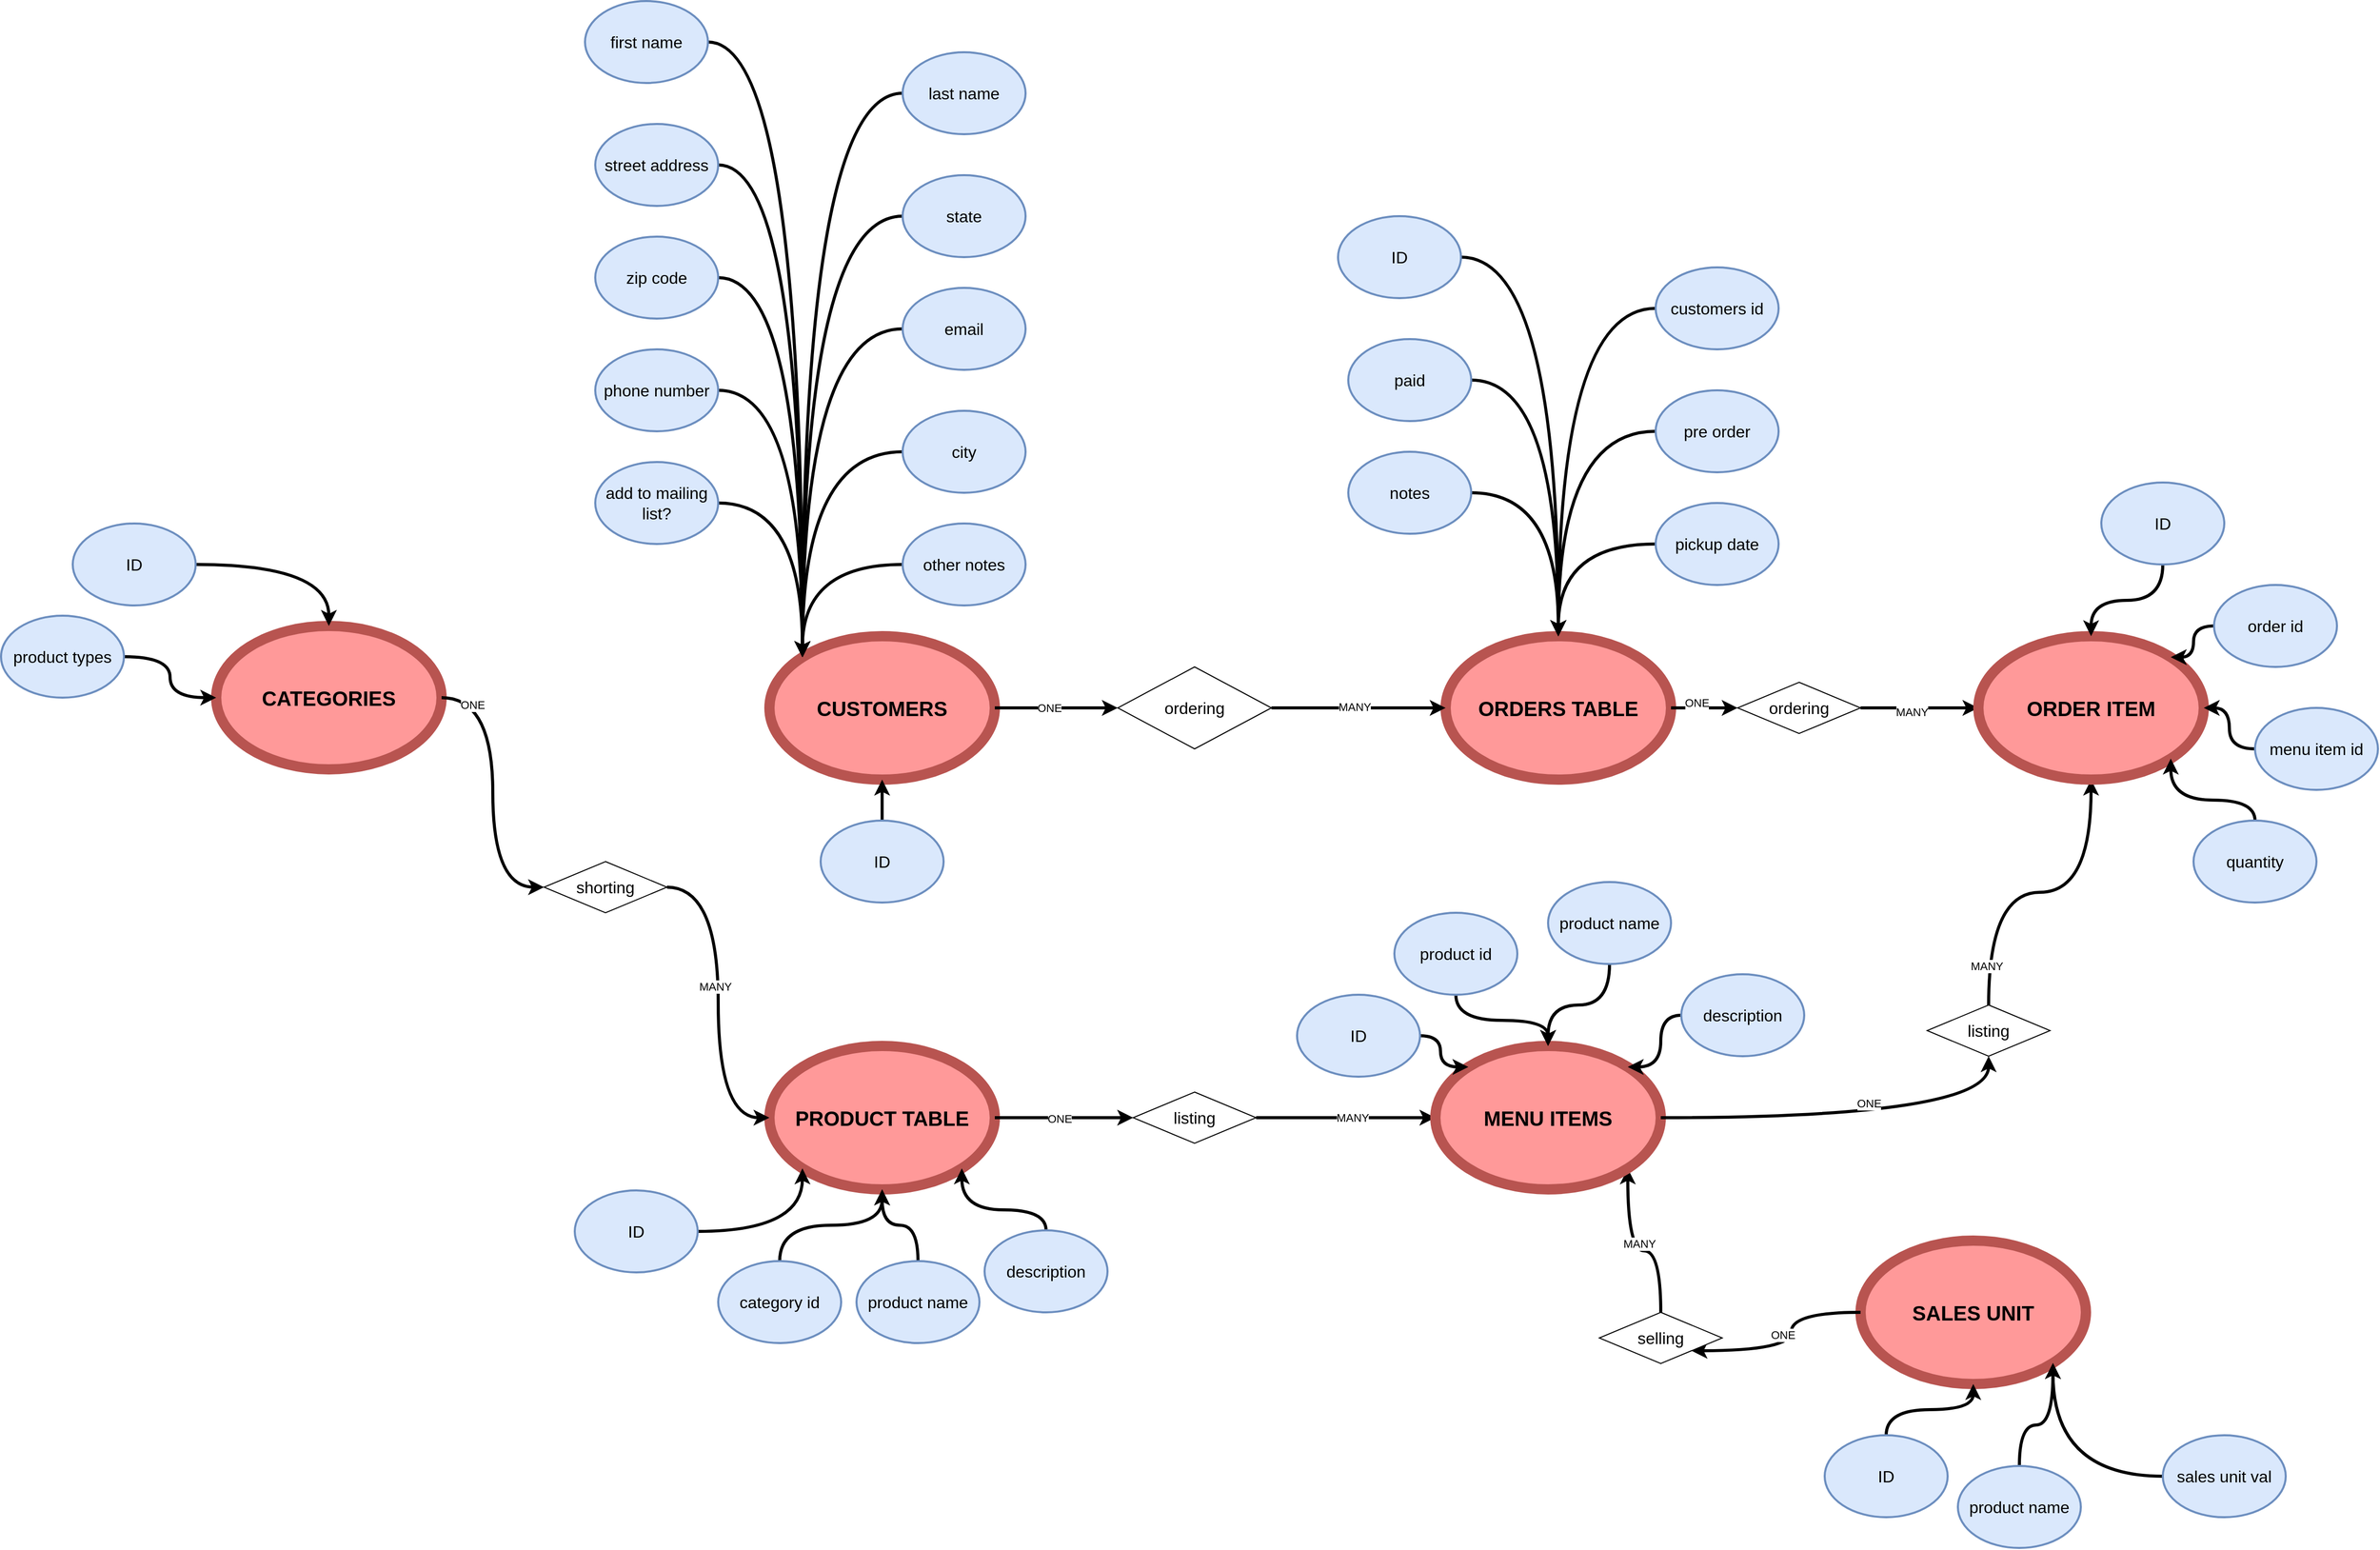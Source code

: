 <mxfile version="24.2.8" type="github">
  <diagram id="R2lEEEUBdFMjLlhIrx00" name="Page-1">
    <mxGraphModel dx="1430" dy="2578" grid="1" gridSize="10" guides="1" tooltips="1" connect="1" arrows="1" fold="1" page="1" pageScale="1" pageWidth="850" pageHeight="1100" math="0" shadow="0" extFonts="Permanent Marker^https://fonts.googleapis.com/css?family=Permanent+Marker">
      <root>
        <mxCell id="0" />
        <mxCell id="1" parent="0" />
        <mxCell id="BkbEZWv4PE-Ta2i0Lm6m-11" style="edgeStyle=orthogonalEdgeStyle;curved=1;rounded=0;orthogonalLoop=1;jettySize=auto;html=1;entryX=0;entryY=0.5;entryDx=0;entryDy=0;strokeColor=default;strokeWidth=3;align=center;verticalAlign=middle;fontFamily=Helvetica;fontSize=11;fontColor=default;labelBackgroundColor=default;endArrow=classic;" parent="1" source="kFsHluh-FEOVRXY8be0V-7" target="BkbEZWv4PE-Ta2i0Lm6m-5" edge="1">
          <mxGeometry relative="1" as="geometry" />
        </mxCell>
        <mxCell id="kFsHluh-FEOVRXY8be0V-11" value="MANY" style="edgeLabel;html=1;align=center;verticalAlign=middle;resizable=0;points=[];" vertex="1" connectable="0" parent="BkbEZWv4PE-Ta2i0Lm6m-11">
          <mxGeometry x="-0.127" y="-4" relative="1" as="geometry">
            <mxPoint as="offset" />
          </mxGeometry>
        </mxCell>
        <mxCell id="BkbEZWv4PE-Ta2i0Lm6m-1" value="&lt;b&gt;ORDERS TABLE&lt;/b&gt;" style="ellipse;whiteSpace=wrap;html=1;fontSize=20;labelBackgroundColor=none;fillColor=#FF9999;strokeColor=#b85450;strokeWidth=10;" parent="1" vertex="1">
          <mxGeometry x="670" y="330" width="220" height="140" as="geometry" />
        </mxCell>
        <mxCell id="BkbEZWv4PE-Ta2i0Lm6m-15" style="edgeStyle=orthogonalEdgeStyle;curved=1;rounded=0;orthogonalLoop=1;jettySize=auto;html=1;entryX=1;entryY=1;entryDx=0;entryDy=0;strokeColor=default;strokeWidth=3;align=center;verticalAlign=middle;fontFamily=Helvetica;fontSize=11;fontColor=default;labelBackgroundColor=default;endArrow=classic;" parent="1" source="kFsHluh-FEOVRXY8be0V-16" target="BkbEZWv4PE-Ta2i0Lm6m-4" edge="1">
          <mxGeometry relative="1" as="geometry" />
        </mxCell>
        <mxCell id="kFsHluh-FEOVRXY8be0V-19" value="MANY" style="edgeLabel;html=1;align=center;verticalAlign=middle;resizable=0;points=[];" vertex="1" connectable="0" parent="BkbEZWv4PE-Ta2i0Lm6m-15">
          <mxGeometry x="-0.061" y="-7" relative="1" as="geometry">
            <mxPoint as="offset" />
          </mxGeometry>
        </mxCell>
        <mxCell id="BkbEZWv4PE-Ta2i0Lm6m-2" value="&lt;b&gt;SALES UNIT&lt;/b&gt;" style="ellipse;whiteSpace=wrap;html=1;fontSize=20;labelBackgroundColor=none;fillColor=#FF9999;strokeColor=#b85450;strokeWidth=10;" parent="1" vertex="1">
          <mxGeometry x="1075" y="920" width="220" height="140" as="geometry" />
        </mxCell>
        <mxCell id="BkbEZWv4PE-Ta2i0Lm6m-13" style="edgeStyle=orthogonalEdgeStyle;curved=1;rounded=0;orthogonalLoop=1;jettySize=auto;html=1;entryX=0;entryY=0.5;entryDx=0;entryDy=0;strokeColor=default;strokeWidth=3;align=center;verticalAlign=middle;fontFamily=Helvetica;fontSize=11;fontColor=default;labelBackgroundColor=default;endArrow=classic;" parent="1" source="kFsHluh-FEOVRXY8be0V-22" target="BkbEZWv4PE-Ta2i0Lm6m-4" edge="1">
          <mxGeometry relative="1" as="geometry">
            <mxPoint x="390" y="800" as="targetPoint" />
          </mxGeometry>
        </mxCell>
        <mxCell id="kFsHluh-FEOVRXY8be0V-30" value="MANY" style="edgeLabel;html=1;align=center;verticalAlign=middle;resizable=0;points=[];" vertex="1" connectable="0" parent="BkbEZWv4PE-Ta2i0Lm6m-13">
          <mxGeometry x="0.077" relative="1" as="geometry">
            <mxPoint as="offset" />
          </mxGeometry>
        </mxCell>
        <mxCell id="BkbEZWv4PE-Ta2i0Lm6m-3" value="&lt;b&gt;PRODUCT TABLE&lt;/b&gt;" style="ellipse;whiteSpace=wrap;html=1;fontSize=20;labelBackgroundColor=none;fillColor=#FF9999;strokeColor=#b85450;strokeWidth=10;" parent="1" vertex="1">
          <mxGeometry x="10" y="730" width="220" height="140" as="geometry" />
        </mxCell>
        <mxCell id="BkbEZWv4PE-Ta2i0Lm6m-12" style="edgeStyle=orthogonalEdgeStyle;curved=1;rounded=0;orthogonalLoop=1;jettySize=auto;html=1;entryX=0.5;entryY=1;entryDx=0;entryDy=0;strokeColor=default;strokeWidth=3;align=center;verticalAlign=middle;fontFamily=Helvetica;fontSize=11;fontColor=default;labelBackgroundColor=default;endArrow=classic;" parent="1" source="kFsHluh-FEOVRXY8be0V-12" target="BkbEZWv4PE-Ta2i0Lm6m-5" edge="1">
          <mxGeometry relative="1" as="geometry" />
        </mxCell>
        <mxCell id="kFsHluh-FEOVRXY8be0V-14" value="MANY" style="edgeLabel;html=1;align=center;verticalAlign=middle;resizable=0;points=[];" vertex="1" connectable="0" parent="BkbEZWv4PE-Ta2i0Lm6m-12">
          <mxGeometry x="-0.766" y="2" relative="1" as="geometry">
            <mxPoint y="-1" as="offset" />
          </mxGeometry>
        </mxCell>
        <mxCell id="BkbEZWv4PE-Ta2i0Lm6m-4" value="&lt;b&gt;MENU ITEMS&lt;/b&gt;" style="ellipse;whiteSpace=wrap;html=1;fontSize=20;labelBackgroundColor=none;fillColor=#FF9999;strokeColor=#b85450;strokeWidth=10;" parent="1" vertex="1">
          <mxGeometry x="660" y="730" width="220" height="140" as="geometry" />
        </mxCell>
        <mxCell id="BkbEZWv4PE-Ta2i0Lm6m-5" value="&lt;b&gt;ORDER ITEM&lt;/b&gt;" style="ellipse;whiteSpace=wrap;html=1;fontSize=20;labelBackgroundColor=none;fillColor=#FF9999;strokeColor=#b85450;strokeWidth=10;" parent="1" vertex="1">
          <mxGeometry x="1190" y="330" width="220" height="140" as="geometry" />
        </mxCell>
        <mxCell id="BkbEZWv4PE-Ta2i0Lm6m-8" style="edgeStyle=orthogonalEdgeStyle;rounded=0;orthogonalLoop=1;jettySize=auto;html=1;entryX=0;entryY=0.5;entryDx=0;entryDy=0;curved=1;strokeWidth=3;" parent="1" source="kFsHluh-FEOVRXY8be0V-2" target="BkbEZWv4PE-Ta2i0Lm6m-1" edge="1">
          <mxGeometry relative="1" as="geometry" />
        </mxCell>
        <mxCell id="kFsHluh-FEOVRXY8be0V-6" value="MANY" style="edgeLabel;html=1;align=center;verticalAlign=middle;resizable=0;points=[];" vertex="1" connectable="0" parent="BkbEZWv4PE-Ta2i0Lm6m-8">
          <mxGeometry x="-0.053" y="2" relative="1" as="geometry">
            <mxPoint y="1" as="offset" />
          </mxGeometry>
        </mxCell>
        <mxCell id="BkbEZWv4PE-Ta2i0Lm6m-6" value="&lt;b&gt;CUSTOMERS&lt;/b&gt;" style="ellipse;whiteSpace=wrap;html=1;fontSize=20;labelBackgroundColor=none;fillColor=#FF9999;strokeColor=#b85450;strokeWidth=10;" parent="1" vertex="1">
          <mxGeometry x="10" y="330" width="220" height="140" as="geometry" />
        </mxCell>
        <mxCell id="BkbEZWv4PE-Ta2i0Lm6m-14" style="edgeStyle=orthogonalEdgeStyle;curved=1;rounded=0;orthogonalLoop=1;jettySize=auto;html=1;entryX=0;entryY=0.5;entryDx=0;entryDy=0;strokeColor=default;strokeWidth=3;align=center;verticalAlign=middle;fontFamily=Helvetica;fontSize=11;fontColor=default;labelBackgroundColor=default;endArrow=classic;" parent="1" source="kFsHluh-FEOVRXY8be0V-24" target="BkbEZWv4PE-Ta2i0Lm6m-3" edge="1">
          <mxGeometry relative="1" as="geometry" />
        </mxCell>
        <mxCell id="kFsHluh-FEOVRXY8be0V-28" value="MANY" style="edgeLabel;html=1;align=center;verticalAlign=middle;resizable=0;points=[];" vertex="1" connectable="0" parent="BkbEZWv4PE-Ta2i0Lm6m-14">
          <mxGeometry x="-0.096" y="-3" relative="1" as="geometry">
            <mxPoint as="offset" />
          </mxGeometry>
        </mxCell>
        <mxCell id="BkbEZWv4PE-Ta2i0Lm6m-7" value="&lt;b&gt;CATEGORIES&lt;/b&gt;" style="ellipse;whiteSpace=wrap;html=1;fontSize=20;labelBackgroundColor=none;fillColor=#FF9999;strokeColor=#b85450;strokeWidth=10;" parent="1" vertex="1">
          <mxGeometry x="-530" y="320" width="220" height="140" as="geometry" />
        </mxCell>
        <mxCell id="BkbEZWv4PE-Ta2i0Lm6m-19" style="edgeStyle=orthogonalEdgeStyle;curved=1;rounded=0;orthogonalLoop=1;jettySize=auto;html=1;entryX=0.5;entryY=0;entryDx=0;entryDy=0;strokeColor=default;strokeWidth=3;align=center;verticalAlign=middle;fontFamily=Helvetica;fontSize=11;fontColor=default;labelBackgroundColor=default;endArrow=classic;" parent="1" source="BkbEZWv4PE-Ta2i0Lm6m-16" target="BkbEZWv4PE-Ta2i0Lm6m-7" edge="1">
          <mxGeometry relative="1" as="geometry" />
        </mxCell>
        <mxCell id="BkbEZWv4PE-Ta2i0Lm6m-16" value="&lt;font style=&quot;font-size: 16px;&quot;&gt;ID&lt;/font&gt;" style="ellipse;whiteSpace=wrap;html=1;fontFamily=Helvetica;fontSize=13;labelBackgroundColor=none;fillColor=#dae8fc;strokeColor=#6c8ebf;strokeWidth=2;" parent="1" vertex="1">
          <mxGeometry x="-670" y="220" width="120" height="80" as="geometry" />
        </mxCell>
        <mxCell id="BkbEZWv4PE-Ta2i0Lm6m-20" style="edgeStyle=orthogonalEdgeStyle;curved=1;rounded=0;orthogonalLoop=1;jettySize=auto;html=1;entryX=0;entryY=0.5;entryDx=0;entryDy=0;strokeColor=default;strokeWidth=3;align=center;verticalAlign=middle;fontFamily=Helvetica;fontSize=11;fontColor=default;labelBackgroundColor=default;endArrow=classic;" parent="1" source="BkbEZWv4PE-Ta2i0Lm6m-17" target="BkbEZWv4PE-Ta2i0Lm6m-7" edge="1">
          <mxGeometry relative="1" as="geometry" />
        </mxCell>
        <mxCell id="BkbEZWv4PE-Ta2i0Lm6m-17" value="&lt;font style=&quot;font-size: 16px;&quot;&gt;product types&lt;/font&gt;" style="ellipse;whiteSpace=wrap;html=1;fontFamily=Helvetica;fontSize=13;labelBackgroundColor=none;fillColor=#dae8fc;strokeColor=#6c8ebf;strokeWidth=2;" parent="1" vertex="1">
          <mxGeometry x="-740" y="310" width="120" height="80" as="geometry" />
        </mxCell>
        <mxCell id="BkbEZWv4PE-Ta2i0Lm6m-44" style="edgeStyle=orthogonalEdgeStyle;curved=1;rounded=0;orthogonalLoop=1;jettySize=auto;html=1;entryX=0;entryY=0;entryDx=0;entryDy=0;strokeColor=default;strokeWidth=3;align=center;verticalAlign=middle;fontFamily=Helvetica;fontSize=11;fontColor=default;labelBackgroundColor=default;endArrow=classic;exitX=0;exitY=0.5;exitDx=0;exitDy=0;" parent="1" source="BkbEZWv4PE-Ta2i0Lm6m-21" target="BkbEZWv4PE-Ta2i0Lm6m-6" edge="1">
          <mxGeometry relative="1" as="geometry" />
        </mxCell>
        <mxCell id="BkbEZWv4PE-Ta2i0Lm6m-21" value="&lt;font style=&quot;font-size: 16px;&quot;&gt;city&lt;/font&gt;" style="ellipse;whiteSpace=wrap;html=1;fontFamily=Helvetica;fontSize=13;labelBackgroundColor=none;fillColor=#dae8fc;strokeColor=#6c8ebf;strokeWidth=2;" parent="1" vertex="1">
          <mxGeometry x="140" y="110" width="120" height="80" as="geometry" />
        </mxCell>
        <mxCell id="BkbEZWv4PE-Ta2i0Lm6m-41" style="edgeStyle=orthogonalEdgeStyle;curved=1;rounded=0;orthogonalLoop=1;jettySize=auto;html=1;strokeColor=default;strokeWidth=3;align=center;verticalAlign=middle;fontFamily=Helvetica;fontSize=11;fontColor=default;labelBackgroundColor=default;endArrow=classic;entryX=0;entryY=0;entryDx=0;entryDy=0;exitX=0;exitY=0.5;exitDx=0;exitDy=0;" parent="1" source="BkbEZWv4PE-Ta2i0Lm6m-22" target="BkbEZWv4PE-Ta2i0Lm6m-6" edge="1">
          <mxGeometry relative="1" as="geometry">
            <mxPoint x="30" y="340" as="targetPoint" />
          </mxGeometry>
        </mxCell>
        <mxCell id="BkbEZWv4PE-Ta2i0Lm6m-22" value="&lt;font style=&quot;font-size: 16px;&quot;&gt;other notes&lt;/font&gt;" style="ellipse;whiteSpace=wrap;html=1;fontFamily=Helvetica;fontSize=13;labelBackgroundColor=none;fillColor=#dae8fc;strokeColor=#6c8ebf;strokeWidth=2;" parent="1" vertex="1">
          <mxGeometry x="140" y="220" width="120" height="80" as="geometry" />
        </mxCell>
        <mxCell id="BkbEZWv4PE-Ta2i0Lm6m-42" style="edgeStyle=orthogonalEdgeStyle;curved=1;rounded=0;orthogonalLoop=1;jettySize=auto;html=1;entryX=0;entryY=0;entryDx=0;entryDy=0;strokeColor=default;strokeWidth=3;align=center;verticalAlign=middle;fontFamily=Helvetica;fontSize=11;fontColor=default;labelBackgroundColor=default;endArrow=classic;exitX=0;exitY=0.5;exitDx=0;exitDy=0;" parent="1" source="BkbEZWv4PE-Ta2i0Lm6m-23" target="BkbEZWv4PE-Ta2i0Lm6m-6" edge="1">
          <mxGeometry relative="1" as="geometry" />
        </mxCell>
        <mxCell id="BkbEZWv4PE-Ta2i0Lm6m-23" value="&lt;font style=&quot;font-size: 16px;&quot;&gt;state&lt;/font&gt;" style="ellipse;whiteSpace=wrap;html=1;fontFamily=Helvetica;fontSize=13;labelBackgroundColor=none;fillColor=#dae8fc;strokeColor=#6c8ebf;strokeWidth=2;" parent="1" vertex="1">
          <mxGeometry x="140" y="-120" width="120" height="80" as="geometry" />
        </mxCell>
        <mxCell id="BkbEZWv4PE-Ta2i0Lm6m-40" style="edgeStyle=orthogonalEdgeStyle;curved=1;rounded=0;orthogonalLoop=1;jettySize=auto;html=1;entryX=0;entryY=0;entryDx=0;entryDy=0;strokeColor=default;strokeWidth=3;align=center;verticalAlign=middle;fontFamily=Helvetica;fontSize=11;fontColor=default;labelBackgroundColor=default;endArrow=classic;exitX=0;exitY=0.5;exitDx=0;exitDy=0;" parent="1" source="BkbEZWv4PE-Ta2i0Lm6m-24" target="BkbEZWv4PE-Ta2i0Lm6m-6" edge="1">
          <mxGeometry relative="1" as="geometry" />
        </mxCell>
        <mxCell id="BkbEZWv4PE-Ta2i0Lm6m-24" value="&lt;font style=&quot;font-size: 16px;&quot;&gt;last name&lt;/font&gt;" style="ellipse;whiteSpace=wrap;html=1;fontFamily=Helvetica;fontSize=13;labelBackgroundColor=none;fillColor=#dae8fc;strokeColor=#6c8ebf;strokeWidth=2;" parent="1" vertex="1">
          <mxGeometry x="140" y="-240" width="120" height="80" as="geometry" />
        </mxCell>
        <mxCell id="BkbEZWv4PE-Ta2i0Lm6m-45" style="edgeStyle=orthogonalEdgeStyle;curved=1;rounded=0;orthogonalLoop=1;jettySize=auto;html=1;entryX=0;entryY=0;entryDx=0;entryDy=0;strokeColor=default;strokeWidth=3;align=center;verticalAlign=middle;fontFamily=Helvetica;fontSize=11;fontColor=default;labelBackgroundColor=default;endArrow=classic;exitX=0;exitY=0.5;exitDx=0;exitDy=0;" parent="1" source="BkbEZWv4PE-Ta2i0Lm6m-25" target="BkbEZWv4PE-Ta2i0Lm6m-6" edge="1">
          <mxGeometry relative="1" as="geometry" />
        </mxCell>
        <mxCell id="BkbEZWv4PE-Ta2i0Lm6m-25" value="&lt;font style=&quot;font-size: 16px;&quot;&gt;email&lt;/font&gt;" style="ellipse;whiteSpace=wrap;html=1;fontFamily=Helvetica;fontSize=13;labelBackgroundColor=none;fillColor=#dae8fc;strokeColor=#6c8ebf;strokeWidth=2;" parent="1" vertex="1">
          <mxGeometry x="140" y="-10" width="120" height="80" as="geometry" />
        </mxCell>
        <mxCell id="BkbEZWv4PE-Ta2i0Lm6m-33" style="edgeStyle=orthogonalEdgeStyle;curved=1;rounded=0;orthogonalLoop=1;jettySize=auto;html=1;entryX=0.5;entryY=1;entryDx=0;entryDy=0;strokeColor=default;strokeWidth=3;align=center;verticalAlign=middle;fontFamily=Helvetica;fontSize=11;fontColor=default;labelBackgroundColor=default;endArrow=classic;" parent="1" source="BkbEZWv4PE-Ta2i0Lm6m-26" target="BkbEZWv4PE-Ta2i0Lm6m-6" edge="1">
          <mxGeometry relative="1" as="geometry" />
        </mxCell>
        <mxCell id="BkbEZWv4PE-Ta2i0Lm6m-26" value="&lt;font style=&quot;font-size: 16px;&quot;&gt;ID&lt;/font&gt;" style="ellipse;whiteSpace=wrap;html=1;fontFamily=Helvetica;fontSize=13;labelBackgroundColor=none;fillColor=#dae8fc;strokeColor=#6c8ebf;strokeWidth=2;" parent="1" vertex="1">
          <mxGeometry x="60" y="510" width="120" height="80" as="geometry" />
        </mxCell>
        <mxCell id="BkbEZWv4PE-Ta2i0Lm6m-39" style="edgeStyle=orthogonalEdgeStyle;curved=1;rounded=0;orthogonalLoop=1;jettySize=auto;html=1;entryX=0;entryY=0;entryDx=0;entryDy=0;strokeColor=default;strokeWidth=3;align=center;verticalAlign=middle;fontFamily=Helvetica;fontSize=11;fontColor=default;labelBackgroundColor=default;endArrow=classic;" parent="1" source="BkbEZWv4PE-Ta2i0Lm6m-27" target="BkbEZWv4PE-Ta2i0Lm6m-6" edge="1">
          <mxGeometry relative="1" as="geometry" />
        </mxCell>
        <mxCell id="BkbEZWv4PE-Ta2i0Lm6m-27" value="&lt;font style=&quot;font-size: 16px;&quot;&gt;street address&lt;/font&gt;" style="ellipse;whiteSpace=wrap;html=1;fontFamily=Helvetica;fontSize=13;labelBackgroundColor=none;fillColor=#dae8fc;strokeColor=#6c8ebf;strokeWidth=2;" parent="1" vertex="1">
          <mxGeometry x="-160" y="-170" width="120" height="80" as="geometry" />
        </mxCell>
        <mxCell id="BkbEZWv4PE-Ta2i0Lm6m-38" style="edgeStyle=orthogonalEdgeStyle;curved=1;rounded=0;orthogonalLoop=1;jettySize=auto;html=1;entryX=0;entryY=0;entryDx=0;entryDy=0;strokeColor=default;strokeWidth=3;align=center;verticalAlign=middle;fontFamily=Helvetica;fontSize=11;fontColor=default;labelBackgroundColor=default;endArrow=classic;" parent="1" source="BkbEZWv4PE-Ta2i0Lm6m-28" target="BkbEZWv4PE-Ta2i0Lm6m-6" edge="1">
          <mxGeometry relative="1" as="geometry" />
        </mxCell>
        <mxCell id="BkbEZWv4PE-Ta2i0Lm6m-28" value="&lt;font style=&quot;font-size: 16px;&quot;&gt;zip code&lt;/font&gt;" style="ellipse;whiteSpace=wrap;html=1;fontFamily=Helvetica;fontSize=13;labelBackgroundColor=none;fillColor=#dae8fc;strokeColor=#6c8ebf;strokeWidth=2;" parent="1" vertex="1">
          <mxGeometry x="-160" y="-60" width="120" height="80" as="geometry" />
        </mxCell>
        <mxCell id="BkbEZWv4PE-Ta2i0Lm6m-37" style="edgeStyle=orthogonalEdgeStyle;curved=1;rounded=0;orthogonalLoop=1;jettySize=auto;html=1;entryX=0;entryY=0;entryDx=0;entryDy=0;strokeColor=default;strokeWidth=3;align=center;verticalAlign=middle;fontFamily=Helvetica;fontSize=11;fontColor=default;labelBackgroundColor=default;endArrow=classic;" parent="1" source="BkbEZWv4PE-Ta2i0Lm6m-29" target="BkbEZWv4PE-Ta2i0Lm6m-6" edge="1">
          <mxGeometry relative="1" as="geometry" />
        </mxCell>
        <mxCell id="BkbEZWv4PE-Ta2i0Lm6m-29" value="&lt;font style=&quot;font-size: 16px;&quot;&gt;phone number&lt;/font&gt;" style="ellipse;whiteSpace=wrap;html=1;fontFamily=Helvetica;fontSize=13;labelBackgroundColor=none;fillColor=#dae8fc;strokeColor=#6c8ebf;strokeWidth=2;" parent="1" vertex="1">
          <mxGeometry x="-160" y="50" width="120" height="80" as="geometry" />
        </mxCell>
        <mxCell id="BkbEZWv4PE-Ta2i0Lm6m-36" style="edgeStyle=orthogonalEdgeStyle;curved=1;rounded=0;orthogonalLoop=1;jettySize=auto;html=1;entryX=0;entryY=0;entryDx=0;entryDy=0;strokeColor=default;strokeWidth=3;align=center;verticalAlign=middle;fontFamily=Helvetica;fontSize=11;fontColor=default;labelBackgroundColor=default;endArrow=classic;" parent="1" source="BkbEZWv4PE-Ta2i0Lm6m-30" target="BkbEZWv4PE-Ta2i0Lm6m-6" edge="1">
          <mxGeometry relative="1" as="geometry" />
        </mxCell>
        <mxCell id="BkbEZWv4PE-Ta2i0Lm6m-30" value="&lt;font style=&quot;font-size: 16px;&quot;&gt;add to mailing list?&lt;/font&gt;" style="ellipse;whiteSpace=wrap;html=1;fontFamily=Helvetica;fontSize=13;labelBackgroundColor=none;fillColor=#dae8fc;strokeColor=#6c8ebf;strokeWidth=2;" parent="1" vertex="1">
          <mxGeometry x="-160" y="160" width="120" height="80" as="geometry" />
        </mxCell>
        <mxCell id="BkbEZWv4PE-Ta2i0Lm6m-34" style="edgeStyle=orthogonalEdgeStyle;curved=1;rounded=0;orthogonalLoop=1;jettySize=auto;html=1;entryX=0;entryY=0;entryDx=0;entryDy=0;strokeColor=default;strokeWidth=3;align=center;verticalAlign=middle;fontFamily=Helvetica;fontSize=11;fontColor=default;labelBackgroundColor=default;endArrow=classic;" parent="1" source="BkbEZWv4PE-Ta2i0Lm6m-31" target="BkbEZWv4PE-Ta2i0Lm6m-6" edge="1">
          <mxGeometry relative="1" as="geometry" />
        </mxCell>
        <mxCell id="BkbEZWv4PE-Ta2i0Lm6m-31" value="&lt;font style=&quot;font-size: 16px;&quot;&gt;first name&lt;/font&gt;" style="ellipse;whiteSpace=wrap;html=1;fontFamily=Helvetica;fontSize=13;labelBackgroundColor=none;fillColor=#dae8fc;strokeColor=#6c8ebf;strokeWidth=2;" parent="1" vertex="1">
          <mxGeometry x="-170" y="-290" width="120" height="80" as="geometry" />
        </mxCell>
        <mxCell id="BkbEZWv4PE-Ta2i0Lm6m-56" style="edgeStyle=orthogonalEdgeStyle;curved=1;rounded=0;orthogonalLoop=1;jettySize=auto;html=1;strokeColor=default;strokeWidth=3;align=center;verticalAlign=middle;fontFamily=Helvetica;fontSize=11;fontColor=default;labelBackgroundColor=default;endArrow=classic;exitX=0;exitY=0.5;exitDx=0;exitDy=0;" parent="1" source="BkbEZWv4PE-Ta2i0Lm6m-46" target="BkbEZWv4PE-Ta2i0Lm6m-1" edge="1">
          <mxGeometry relative="1" as="geometry" />
        </mxCell>
        <mxCell id="BkbEZWv4PE-Ta2i0Lm6m-46" value="&lt;font style=&quot;font-size: 16px;&quot;&gt;pre order&lt;/font&gt;" style="ellipse;whiteSpace=wrap;html=1;fontFamily=Helvetica;fontSize=13;labelBackgroundColor=none;fillColor=#dae8fc;strokeColor=#6c8ebf;strokeWidth=2;" parent="1" vertex="1">
          <mxGeometry x="875" y="90" width="120" height="80" as="geometry" />
        </mxCell>
        <mxCell id="BkbEZWv4PE-Ta2i0Lm6m-55" style="edgeStyle=orthogonalEdgeStyle;curved=1;rounded=0;orthogonalLoop=1;jettySize=auto;html=1;strokeColor=default;strokeWidth=3;align=center;verticalAlign=middle;fontFamily=Helvetica;fontSize=11;fontColor=default;labelBackgroundColor=default;endArrow=classic;exitX=0;exitY=0.5;exitDx=0;exitDy=0;" parent="1" source="BkbEZWv4PE-Ta2i0Lm6m-47" target="BkbEZWv4PE-Ta2i0Lm6m-1" edge="1">
          <mxGeometry relative="1" as="geometry" />
        </mxCell>
        <mxCell id="BkbEZWv4PE-Ta2i0Lm6m-47" value="&lt;font style=&quot;font-size: 16px;&quot;&gt;customers id&lt;/font&gt;" style="ellipse;whiteSpace=wrap;html=1;fontFamily=Helvetica;fontSize=13;labelBackgroundColor=none;fillColor=#dae8fc;strokeColor=#6c8ebf;strokeWidth=2;" parent="1" vertex="1">
          <mxGeometry x="875" y="-30" width="120" height="80" as="geometry" />
        </mxCell>
        <mxCell id="BkbEZWv4PE-Ta2i0Lm6m-57" style="edgeStyle=orthogonalEdgeStyle;curved=1;rounded=0;orthogonalLoop=1;jettySize=auto;html=1;strokeColor=default;strokeWidth=3;align=center;verticalAlign=middle;fontFamily=Helvetica;fontSize=11;fontColor=default;labelBackgroundColor=default;endArrow=classic;exitX=0;exitY=0.5;exitDx=0;exitDy=0;" parent="1" source="BkbEZWv4PE-Ta2i0Lm6m-48" target="BkbEZWv4PE-Ta2i0Lm6m-1" edge="1">
          <mxGeometry relative="1" as="geometry" />
        </mxCell>
        <mxCell id="BkbEZWv4PE-Ta2i0Lm6m-48" value="&lt;font style=&quot;font-size: 16px;&quot;&gt;pickup date&lt;/font&gt;" style="ellipse;whiteSpace=wrap;html=1;fontFamily=Helvetica;fontSize=13;labelBackgroundColor=none;fillColor=#dae8fc;strokeColor=#6c8ebf;strokeWidth=2;" parent="1" vertex="1">
          <mxGeometry x="875" y="200" width="120" height="80" as="geometry" />
        </mxCell>
        <mxCell id="BkbEZWv4PE-Ta2i0Lm6m-53" style="edgeStyle=orthogonalEdgeStyle;curved=1;rounded=0;orthogonalLoop=1;jettySize=auto;html=1;strokeColor=default;strokeWidth=3;align=center;verticalAlign=middle;fontFamily=Helvetica;fontSize=11;fontColor=default;labelBackgroundColor=default;endArrow=classic;exitX=1;exitY=0.5;exitDx=0;exitDy=0;" parent="1" source="BkbEZWv4PE-Ta2i0Lm6m-49" target="BkbEZWv4PE-Ta2i0Lm6m-1" edge="1">
          <mxGeometry relative="1" as="geometry" />
        </mxCell>
        <mxCell id="BkbEZWv4PE-Ta2i0Lm6m-49" value="&lt;font style=&quot;font-size: 16px;&quot;&gt;paid&lt;/font&gt;" style="ellipse;whiteSpace=wrap;html=1;fontFamily=Helvetica;fontSize=13;labelBackgroundColor=none;fillColor=#dae8fc;strokeColor=#6c8ebf;strokeWidth=2;" parent="1" vertex="1">
          <mxGeometry x="575" y="40" width="120" height="80" as="geometry" />
        </mxCell>
        <mxCell id="BkbEZWv4PE-Ta2i0Lm6m-54" style="edgeStyle=orthogonalEdgeStyle;curved=1;rounded=0;orthogonalLoop=1;jettySize=auto;html=1;strokeColor=default;strokeWidth=3;align=center;verticalAlign=middle;fontFamily=Helvetica;fontSize=11;fontColor=default;labelBackgroundColor=default;endArrow=classic;exitX=1;exitY=0.5;exitDx=0;exitDy=0;" parent="1" source="BkbEZWv4PE-Ta2i0Lm6m-50" target="BkbEZWv4PE-Ta2i0Lm6m-1" edge="1">
          <mxGeometry relative="1" as="geometry" />
        </mxCell>
        <mxCell id="BkbEZWv4PE-Ta2i0Lm6m-50" value="&lt;font style=&quot;font-size: 16px;&quot;&gt;notes&lt;/font&gt;" style="ellipse;whiteSpace=wrap;html=1;fontFamily=Helvetica;fontSize=13;labelBackgroundColor=none;fillColor=#dae8fc;strokeColor=#6c8ebf;strokeWidth=2;" parent="1" vertex="1">
          <mxGeometry x="575" y="150" width="120" height="80" as="geometry" />
        </mxCell>
        <mxCell id="BkbEZWv4PE-Ta2i0Lm6m-52" style="edgeStyle=orthogonalEdgeStyle;curved=1;rounded=0;orthogonalLoop=1;jettySize=auto;html=1;entryX=0.5;entryY=0;entryDx=0;entryDy=0;strokeColor=default;strokeWidth=3;align=center;verticalAlign=middle;fontFamily=Helvetica;fontSize=11;fontColor=default;labelBackgroundColor=default;endArrow=classic;exitX=1;exitY=0.5;exitDx=0;exitDy=0;" parent="1" source="BkbEZWv4PE-Ta2i0Lm6m-51" target="BkbEZWv4PE-Ta2i0Lm6m-1" edge="1">
          <mxGeometry relative="1" as="geometry" />
        </mxCell>
        <mxCell id="BkbEZWv4PE-Ta2i0Lm6m-51" value="&lt;font style=&quot;font-size: 16px;&quot;&gt;ID&lt;/font&gt;" style="ellipse;whiteSpace=wrap;html=1;fontFamily=Helvetica;fontSize=13;labelBackgroundColor=none;fillColor=#dae8fc;strokeColor=#6c8ebf;strokeWidth=2;" parent="1" vertex="1">
          <mxGeometry x="565" y="-80" width="120" height="80" as="geometry" />
        </mxCell>
        <mxCell id="BkbEZWv4PE-Ta2i0Lm6m-65" style="edgeStyle=orthogonalEdgeStyle;curved=1;rounded=0;orthogonalLoop=1;jettySize=auto;html=1;entryX=1;entryY=0.5;entryDx=0;entryDy=0;strokeColor=default;strokeWidth=3;align=center;verticalAlign=middle;fontFamily=Helvetica;fontSize=11;fontColor=default;labelBackgroundColor=default;endArrow=classic;" parent="1" source="BkbEZWv4PE-Ta2i0Lm6m-58" target="BkbEZWv4PE-Ta2i0Lm6m-5" edge="1">
          <mxGeometry relative="1" as="geometry" />
        </mxCell>
        <mxCell id="BkbEZWv4PE-Ta2i0Lm6m-58" value="&lt;font style=&quot;font-size: 16px;&quot;&gt;menu item id&lt;/font&gt;" style="ellipse;whiteSpace=wrap;html=1;fontFamily=Helvetica;fontSize=13;labelBackgroundColor=none;fillColor=#dae8fc;strokeColor=#6c8ebf;strokeWidth=2;" parent="1" vertex="1">
          <mxGeometry x="1460" y="400" width="120" height="80" as="geometry" />
        </mxCell>
        <mxCell id="BkbEZWv4PE-Ta2i0Lm6m-66" style="edgeStyle=orthogonalEdgeStyle;curved=1;rounded=0;orthogonalLoop=1;jettySize=auto;html=1;entryX=1;entryY=1;entryDx=0;entryDy=0;strokeColor=default;strokeWidth=3;align=center;verticalAlign=middle;fontFamily=Helvetica;fontSize=11;fontColor=default;labelBackgroundColor=default;endArrow=classic;" parent="1" source="BkbEZWv4PE-Ta2i0Lm6m-59" target="BkbEZWv4PE-Ta2i0Lm6m-5" edge="1">
          <mxGeometry relative="1" as="geometry" />
        </mxCell>
        <mxCell id="BkbEZWv4PE-Ta2i0Lm6m-59" value="&lt;font style=&quot;font-size: 16px;&quot;&gt;quantity&lt;/font&gt;" style="ellipse;whiteSpace=wrap;html=1;fontFamily=Helvetica;fontSize=13;labelBackgroundColor=none;fillColor=#dae8fc;strokeColor=#6c8ebf;strokeWidth=2;" parent="1" vertex="1">
          <mxGeometry x="1400" y="510" width="120" height="80" as="geometry" />
        </mxCell>
        <mxCell id="BkbEZWv4PE-Ta2i0Lm6m-64" style="edgeStyle=orthogonalEdgeStyle;curved=1;rounded=0;orthogonalLoop=1;jettySize=auto;html=1;entryX=1;entryY=0;entryDx=0;entryDy=0;strokeColor=default;strokeWidth=3;align=center;verticalAlign=middle;fontFamily=Helvetica;fontSize=11;fontColor=default;labelBackgroundColor=default;endArrow=classic;" parent="1" source="BkbEZWv4PE-Ta2i0Lm6m-60" target="BkbEZWv4PE-Ta2i0Lm6m-5" edge="1">
          <mxGeometry relative="1" as="geometry" />
        </mxCell>
        <mxCell id="BkbEZWv4PE-Ta2i0Lm6m-60" value="&lt;font style=&quot;font-size: 16px;&quot;&gt;order id&lt;/font&gt;" style="ellipse;whiteSpace=wrap;html=1;fontFamily=Helvetica;fontSize=13;labelBackgroundColor=none;fillColor=#dae8fc;strokeColor=#6c8ebf;strokeWidth=2;" parent="1" vertex="1">
          <mxGeometry x="1420" y="280" width="120" height="80" as="geometry" />
        </mxCell>
        <mxCell id="BkbEZWv4PE-Ta2i0Lm6m-63" style="edgeStyle=orthogonalEdgeStyle;curved=1;rounded=0;orthogonalLoop=1;jettySize=auto;html=1;strokeColor=default;strokeWidth=3;align=center;verticalAlign=middle;fontFamily=Helvetica;fontSize=11;fontColor=default;labelBackgroundColor=default;endArrow=classic;" parent="1" source="BkbEZWv4PE-Ta2i0Lm6m-61" target="BkbEZWv4PE-Ta2i0Lm6m-5" edge="1">
          <mxGeometry relative="1" as="geometry" />
        </mxCell>
        <mxCell id="BkbEZWv4PE-Ta2i0Lm6m-61" value="&lt;font style=&quot;font-size: 16px;&quot;&gt;ID&lt;/font&gt;" style="ellipse;whiteSpace=wrap;html=1;fontFamily=Helvetica;fontSize=13;labelBackgroundColor=none;fillColor=#dae8fc;strokeColor=#6c8ebf;strokeWidth=2;" parent="1" vertex="1">
          <mxGeometry x="1310" y="180" width="120" height="80" as="geometry" />
        </mxCell>
        <mxCell id="BkbEZWv4PE-Ta2i0Lm6m-81" style="edgeStyle=orthogonalEdgeStyle;curved=1;rounded=0;orthogonalLoop=1;jettySize=auto;html=1;entryX=0.5;entryY=0;entryDx=0;entryDy=0;strokeColor=default;strokeWidth=3;align=center;verticalAlign=middle;fontFamily=Helvetica;fontSize=11;fontColor=default;labelBackgroundColor=default;endArrow=classic;" parent="1" source="BkbEZWv4PE-Ta2i0Lm6m-82" target="BkbEZWv4PE-Ta2i0Lm6m-4" edge="1">
          <mxGeometry relative="1" as="geometry">
            <mxPoint x="920" y="830" as="targetPoint" />
          </mxGeometry>
        </mxCell>
        <mxCell id="BkbEZWv4PE-Ta2i0Lm6m-82" value="&lt;font style=&quot;font-size: 16px;&quot;&gt;product name&lt;/font&gt;" style="ellipse;whiteSpace=wrap;html=1;fontFamily=Helvetica;fontSize=13;labelBackgroundColor=none;fillColor=#dae8fc;strokeColor=#6c8ebf;strokeWidth=2;" parent="1" vertex="1">
          <mxGeometry x="770" y="570" width="120" height="80" as="geometry" />
        </mxCell>
        <mxCell id="BkbEZWv4PE-Ta2i0Lm6m-83" style="edgeStyle=orthogonalEdgeStyle;curved=1;rounded=0;orthogonalLoop=1;jettySize=auto;html=1;entryX=1;entryY=0;entryDx=0;entryDy=0;strokeColor=default;strokeWidth=3;align=center;verticalAlign=middle;fontFamily=Helvetica;fontSize=11;fontColor=default;labelBackgroundColor=default;endArrow=classic;" parent="1" source="BkbEZWv4PE-Ta2i0Lm6m-84" target="BkbEZWv4PE-Ta2i0Lm6m-4" edge="1">
          <mxGeometry relative="1" as="geometry">
            <mxPoint x="888" y="879" as="targetPoint" />
          </mxGeometry>
        </mxCell>
        <mxCell id="BkbEZWv4PE-Ta2i0Lm6m-84" value="&lt;font style=&quot;font-size: 16px;&quot;&gt;description&lt;/font&gt;" style="ellipse;whiteSpace=wrap;html=1;fontFamily=Helvetica;fontSize=13;labelBackgroundColor=none;fillColor=#dae8fc;strokeColor=#6c8ebf;strokeWidth=2;" parent="1" vertex="1">
          <mxGeometry x="900" y="660" width="120" height="80" as="geometry" />
        </mxCell>
        <mxCell id="BkbEZWv4PE-Ta2i0Lm6m-85" style="edgeStyle=orthogonalEdgeStyle;curved=1;rounded=0;orthogonalLoop=1;jettySize=auto;html=1;entryX=0.5;entryY=0;entryDx=0;entryDy=0;strokeColor=default;strokeWidth=3;align=center;verticalAlign=middle;fontFamily=Helvetica;fontSize=11;fontColor=default;labelBackgroundColor=default;endArrow=classic;" parent="1" source="BkbEZWv4PE-Ta2i0Lm6m-86" target="BkbEZWv4PE-Ta2i0Lm6m-4" edge="1">
          <mxGeometry relative="1" as="geometry">
            <mxPoint x="888" y="781" as="targetPoint" />
          </mxGeometry>
        </mxCell>
        <mxCell id="BkbEZWv4PE-Ta2i0Lm6m-86" value="&lt;font style=&quot;font-size: 16px;&quot;&gt;product id&lt;/font&gt;" style="ellipse;whiteSpace=wrap;html=1;fontFamily=Helvetica;fontSize=13;labelBackgroundColor=none;fillColor=#dae8fc;strokeColor=#6c8ebf;strokeWidth=2;" parent="1" vertex="1">
          <mxGeometry x="620" y="600" width="120" height="80" as="geometry" />
        </mxCell>
        <mxCell id="BkbEZWv4PE-Ta2i0Lm6m-87" style="edgeStyle=orthogonalEdgeStyle;curved=1;rounded=0;orthogonalLoop=1;jettySize=auto;html=1;strokeColor=default;strokeWidth=3;align=center;verticalAlign=middle;fontFamily=Helvetica;fontSize=11;fontColor=default;labelBackgroundColor=default;endArrow=classic;entryX=0;entryY=0;entryDx=0;entryDy=0;" parent="1" source="BkbEZWv4PE-Ta2i0Lm6m-88" target="BkbEZWv4PE-Ta2i0Lm6m-4" edge="1">
          <mxGeometry relative="1" as="geometry">
            <mxPoint x="810" y="760" as="targetPoint" />
          </mxGeometry>
        </mxCell>
        <mxCell id="BkbEZWv4PE-Ta2i0Lm6m-88" value="&lt;font style=&quot;font-size: 16px;&quot;&gt;ID&lt;/font&gt;" style="ellipse;whiteSpace=wrap;html=1;fontFamily=Helvetica;fontSize=13;labelBackgroundColor=none;fillColor=#dae8fc;strokeColor=#6c8ebf;strokeWidth=2;" parent="1" vertex="1">
          <mxGeometry x="525" y="680" width="120" height="80" as="geometry" />
        </mxCell>
        <mxCell id="BkbEZWv4PE-Ta2i0Lm6m-91" style="edgeStyle=orthogonalEdgeStyle;curved=1;rounded=0;orthogonalLoop=1;jettySize=auto;html=1;entryX=0.5;entryY=1;entryDx=0;entryDy=0;strokeColor=default;strokeWidth=3;align=center;verticalAlign=middle;fontFamily=Helvetica;fontSize=11;fontColor=default;labelBackgroundColor=default;endArrow=classic;" parent="1" source="BkbEZWv4PE-Ta2i0Lm6m-92" target="BkbEZWv4PE-Ta2i0Lm6m-2" edge="1">
          <mxGeometry relative="1" as="geometry">
            <mxPoint x="798" y="1089" as="targetPoint" />
          </mxGeometry>
        </mxCell>
        <mxCell id="BkbEZWv4PE-Ta2i0Lm6m-92" value="&lt;font style=&quot;font-size: 16px;&quot;&gt;ID&lt;/font&gt;" style="ellipse;whiteSpace=wrap;html=1;fontFamily=Helvetica;fontSize=13;labelBackgroundColor=none;fillColor=#dae8fc;strokeColor=#6c8ebf;strokeWidth=2;" parent="1" vertex="1">
          <mxGeometry x="1040" y="1110" width="120" height="80" as="geometry" />
        </mxCell>
        <mxCell id="BkbEZWv4PE-Ta2i0Lm6m-98" style="edgeStyle=orthogonalEdgeStyle;curved=1;rounded=0;orthogonalLoop=1;jettySize=auto;html=1;entryX=1;entryY=1;entryDx=0;entryDy=0;strokeColor=default;strokeWidth=3;align=center;verticalAlign=middle;fontFamily=Helvetica;fontSize=11;fontColor=default;labelBackgroundColor=default;endArrow=classic;" parent="1" source="BkbEZWv4PE-Ta2i0Lm6m-94" target="BkbEZWv4PE-Ta2i0Lm6m-2" edge="1">
          <mxGeometry relative="1" as="geometry" />
        </mxCell>
        <mxCell id="BkbEZWv4PE-Ta2i0Lm6m-94" value="&lt;font style=&quot;font-size: 16px;&quot;&gt;sales unit val&lt;/font&gt;" style="ellipse;whiteSpace=wrap;html=1;fontFamily=Helvetica;fontSize=13;labelBackgroundColor=none;fillColor=#dae8fc;strokeColor=#6c8ebf;strokeWidth=2;" parent="1" vertex="1">
          <mxGeometry x="1370" y="1110" width="120" height="80" as="geometry" />
        </mxCell>
        <mxCell id="BkbEZWv4PE-Ta2i0Lm6m-95" style="edgeStyle=orthogonalEdgeStyle;curved=1;rounded=0;orthogonalLoop=1;jettySize=auto;html=1;strokeColor=default;strokeWidth=3;align=center;verticalAlign=middle;fontFamily=Helvetica;fontSize=11;fontColor=default;labelBackgroundColor=default;endArrow=classic;entryX=1;entryY=1;entryDx=0;entryDy=0;" parent="1" source="BkbEZWv4PE-Ta2i0Lm6m-96" target="BkbEZWv4PE-Ta2i0Lm6m-2" edge="1">
          <mxGeometry relative="1" as="geometry">
            <mxPoint x="720" y="970" as="targetPoint" />
          </mxGeometry>
        </mxCell>
        <mxCell id="BkbEZWv4PE-Ta2i0Lm6m-96" value="&lt;font style=&quot;font-size: 16px;&quot;&gt;product name&lt;/font&gt;" style="ellipse;whiteSpace=wrap;html=1;fontFamily=Helvetica;fontSize=13;labelBackgroundColor=none;fillColor=#dae8fc;strokeColor=#6c8ebf;strokeWidth=2;" parent="1" vertex="1">
          <mxGeometry x="1170" y="1140" width="120" height="80" as="geometry" />
        </mxCell>
        <mxCell id="BkbEZWv4PE-Ta2i0Lm6m-99" style="edgeStyle=orthogonalEdgeStyle;curved=1;rounded=0;orthogonalLoop=1;jettySize=auto;html=1;entryX=1;entryY=1;entryDx=0;entryDy=0;strokeColor=default;strokeWidth=3;align=center;verticalAlign=middle;fontFamily=Helvetica;fontSize=11;fontColor=default;labelBackgroundColor=default;endArrow=classic;" parent="1" source="BkbEZWv4PE-Ta2i0Lm6m-100" target="BkbEZWv4PE-Ta2i0Lm6m-3" edge="1">
          <mxGeometry relative="1" as="geometry">
            <mxPoint x="-343" y="880" as="targetPoint" />
          </mxGeometry>
        </mxCell>
        <mxCell id="BkbEZWv4PE-Ta2i0Lm6m-100" value="&lt;font style=&quot;font-size: 16px;&quot;&gt;description&lt;/font&gt;" style="ellipse;whiteSpace=wrap;html=1;fontFamily=Helvetica;fontSize=13;labelBackgroundColor=none;fillColor=#dae8fc;strokeColor=#6c8ebf;strokeWidth=2;" parent="1" vertex="1">
          <mxGeometry x="220" y="910" width="120" height="80" as="geometry" />
        </mxCell>
        <mxCell id="BkbEZWv4PE-Ta2i0Lm6m-101" style="edgeStyle=orthogonalEdgeStyle;curved=1;rounded=0;orthogonalLoop=1;jettySize=auto;html=1;entryX=0.5;entryY=1;entryDx=0;entryDy=0;strokeColor=default;strokeWidth=3;align=center;verticalAlign=middle;fontFamily=Helvetica;fontSize=11;fontColor=default;labelBackgroundColor=default;endArrow=classic;" parent="1" source="BkbEZWv4PE-Ta2i0Lm6m-102" target="BkbEZWv4PE-Ta2i0Lm6m-3" edge="1">
          <mxGeometry relative="1" as="geometry">
            <mxPoint x="-265" y="901" as="targetPoint" />
          </mxGeometry>
        </mxCell>
        <mxCell id="BkbEZWv4PE-Ta2i0Lm6m-102" value="&lt;font style=&quot;font-size: 16px;&quot;&gt;product name&lt;/font&gt;" style="ellipse;whiteSpace=wrap;html=1;fontFamily=Helvetica;fontSize=13;labelBackgroundColor=none;fillColor=#dae8fc;strokeColor=#6c8ebf;strokeWidth=2;" parent="1" vertex="1">
          <mxGeometry x="95" y="940" width="120" height="80" as="geometry" />
        </mxCell>
        <mxCell id="BkbEZWv4PE-Ta2i0Lm6m-103" style="edgeStyle=orthogonalEdgeStyle;curved=1;rounded=0;orthogonalLoop=1;jettySize=auto;html=1;entryX=0.5;entryY=1;entryDx=0;entryDy=0;strokeColor=default;strokeWidth=3;align=center;verticalAlign=middle;fontFamily=Helvetica;fontSize=11;fontColor=default;labelBackgroundColor=default;endArrow=classic;" parent="1" source="BkbEZWv4PE-Ta2i0Lm6m-104" target="BkbEZWv4PE-Ta2i0Lm6m-3" edge="1">
          <mxGeometry relative="1" as="geometry">
            <mxPoint x="-187" y="880" as="targetPoint" />
          </mxGeometry>
        </mxCell>
        <mxCell id="BkbEZWv4PE-Ta2i0Lm6m-104" value="&lt;font style=&quot;font-size: 16px;&quot;&gt;category id&lt;/font&gt;" style="ellipse;whiteSpace=wrap;html=1;fontFamily=Helvetica;fontSize=13;labelBackgroundColor=none;fillColor=#dae8fc;strokeColor=#6c8ebf;strokeWidth=2;" parent="1" vertex="1">
          <mxGeometry x="-40" y="940" width="120" height="80" as="geometry" />
        </mxCell>
        <mxCell id="BkbEZWv4PE-Ta2i0Lm6m-105" style="edgeStyle=orthogonalEdgeStyle;curved=1;rounded=0;orthogonalLoop=1;jettySize=auto;html=1;strokeColor=default;strokeWidth=3;align=center;verticalAlign=middle;fontFamily=Helvetica;fontSize=11;fontColor=default;labelBackgroundColor=default;endArrow=classic;entryX=0;entryY=1;entryDx=0;entryDy=0;" parent="1" source="BkbEZWv4PE-Ta2i0Lm6m-106" target="BkbEZWv4PE-Ta2i0Lm6m-3" edge="1">
          <mxGeometry relative="1" as="geometry">
            <mxPoint x="-187" y="880" as="targetPoint" />
          </mxGeometry>
        </mxCell>
        <mxCell id="BkbEZWv4PE-Ta2i0Lm6m-106" value="&lt;font style=&quot;font-size: 16px;&quot;&gt;ID&lt;/font&gt;" style="ellipse;whiteSpace=wrap;html=1;fontFamily=Helvetica;fontSize=13;labelBackgroundColor=none;fillColor=#dae8fc;strokeColor=#6c8ebf;strokeWidth=2;" parent="1" vertex="1">
          <mxGeometry x="-180" y="871" width="120" height="80" as="geometry" />
        </mxCell>
        <mxCell id="kFsHluh-FEOVRXY8be0V-3" value="" style="edgeStyle=orthogonalEdgeStyle;rounded=0;orthogonalLoop=1;jettySize=auto;html=1;entryX=0;entryY=0.5;entryDx=0;entryDy=0;curved=1;strokeWidth=3;" edge="1" parent="1" source="BkbEZWv4PE-Ta2i0Lm6m-6" target="kFsHluh-FEOVRXY8be0V-2">
          <mxGeometry relative="1" as="geometry">
            <mxPoint x="230" y="400" as="sourcePoint" />
            <mxPoint x="670" y="400" as="targetPoint" />
          </mxGeometry>
        </mxCell>
        <mxCell id="kFsHluh-FEOVRXY8be0V-5" value="ONE" style="edgeLabel;html=1;align=center;verticalAlign=middle;resizable=0;points=[];" vertex="1" connectable="0" parent="kFsHluh-FEOVRXY8be0V-3">
          <mxGeometry x="-0.142" y="1" relative="1" as="geometry">
            <mxPoint x="1" y="1" as="offset" />
          </mxGeometry>
        </mxCell>
        <mxCell id="kFsHluh-FEOVRXY8be0V-2" value="ordering" style="rhombus;whiteSpace=wrap;html=1;fontSize=16;" vertex="1" parent="1">
          <mxGeometry x="350" y="360" width="150" height="80" as="geometry" />
        </mxCell>
        <mxCell id="kFsHluh-FEOVRXY8be0V-8" value="" style="edgeStyle=orthogonalEdgeStyle;curved=1;rounded=0;orthogonalLoop=1;jettySize=auto;html=1;entryX=0;entryY=0.5;entryDx=0;entryDy=0;strokeColor=default;strokeWidth=3;align=center;verticalAlign=middle;fontFamily=Helvetica;fontSize=11;fontColor=default;labelBackgroundColor=default;endArrow=classic;" edge="1" parent="1" source="BkbEZWv4PE-Ta2i0Lm6m-1" target="kFsHluh-FEOVRXY8be0V-7">
          <mxGeometry relative="1" as="geometry">
            <mxPoint x="890" y="400" as="sourcePoint" />
            <mxPoint x="1100" y="400" as="targetPoint" />
          </mxGeometry>
        </mxCell>
        <mxCell id="kFsHluh-FEOVRXY8be0V-9" value="ONE" style="edgeLabel;html=1;align=center;verticalAlign=middle;resizable=0;points=[];" vertex="1" connectable="0" parent="kFsHluh-FEOVRXY8be0V-8">
          <mxGeometry x="-0.251" y="5" relative="1" as="geometry">
            <mxPoint as="offset" />
          </mxGeometry>
        </mxCell>
        <mxCell id="kFsHluh-FEOVRXY8be0V-7" value="ordering" style="rhombus;whiteSpace=wrap;html=1;fontSize=16;" vertex="1" parent="1">
          <mxGeometry x="955" y="375" width="120" height="50" as="geometry" />
        </mxCell>
        <mxCell id="kFsHluh-FEOVRXY8be0V-13" value="" style="edgeStyle=orthogonalEdgeStyle;curved=1;rounded=0;orthogonalLoop=1;jettySize=auto;html=1;entryX=0.5;entryY=1;entryDx=0;entryDy=0;strokeColor=default;strokeWidth=3;align=center;verticalAlign=middle;fontFamily=Helvetica;fontSize=11;fontColor=default;labelBackgroundColor=default;endArrow=classic;" edge="1" parent="1" source="BkbEZWv4PE-Ta2i0Lm6m-4" target="kFsHluh-FEOVRXY8be0V-12">
          <mxGeometry relative="1" as="geometry">
            <mxPoint x="880" y="800" as="sourcePoint" />
            <mxPoint x="1300" y="470" as="targetPoint" />
          </mxGeometry>
        </mxCell>
        <mxCell id="kFsHluh-FEOVRXY8be0V-15" value="ONE" style="edgeLabel;html=1;align=center;verticalAlign=middle;resizable=0;points=[];" vertex="1" connectable="0" parent="kFsHluh-FEOVRXY8be0V-13">
          <mxGeometry x="0.064" y="14" relative="1" as="geometry">
            <mxPoint x="1" as="offset" />
          </mxGeometry>
        </mxCell>
        <mxCell id="kFsHluh-FEOVRXY8be0V-12" value="listing" style="rhombus;whiteSpace=wrap;html=1;fontSize=16;" vertex="1" parent="1">
          <mxGeometry x="1140" y="690" width="120" height="50" as="geometry" />
        </mxCell>
        <mxCell id="kFsHluh-FEOVRXY8be0V-17" value="" style="edgeStyle=orthogonalEdgeStyle;curved=1;rounded=0;orthogonalLoop=1;jettySize=auto;html=1;entryX=1;entryY=1;entryDx=0;entryDy=0;strokeColor=default;strokeWidth=3;align=center;verticalAlign=middle;fontFamily=Helvetica;fontSize=11;fontColor=default;labelBackgroundColor=default;endArrow=classic;" edge="1" parent="1" source="BkbEZWv4PE-Ta2i0Lm6m-2" target="kFsHluh-FEOVRXY8be0V-16">
          <mxGeometry relative="1" as="geometry">
            <mxPoint x="1075" y="990" as="sourcePoint" />
            <mxPoint x="848" y="849" as="targetPoint" />
          </mxGeometry>
        </mxCell>
        <mxCell id="kFsHluh-FEOVRXY8be0V-18" value="ONE" style="edgeLabel;html=1;align=center;verticalAlign=middle;resizable=0;points=[];" vertex="1" connectable="0" parent="kFsHluh-FEOVRXY8be0V-17">
          <mxGeometry x="-0.116" y="-9" relative="1" as="geometry">
            <mxPoint as="offset" />
          </mxGeometry>
        </mxCell>
        <mxCell id="kFsHluh-FEOVRXY8be0V-16" value="selling" style="rhombus;whiteSpace=wrap;html=1;fontSize=16;" vertex="1" parent="1">
          <mxGeometry x="820" y="990" width="120" height="50" as="geometry" />
        </mxCell>
        <mxCell id="kFsHluh-FEOVRXY8be0V-23" value="" style="edgeStyle=orthogonalEdgeStyle;curved=1;rounded=0;orthogonalLoop=1;jettySize=auto;html=1;entryX=0;entryY=0.5;entryDx=0;entryDy=0;strokeColor=default;strokeWidth=3;align=center;verticalAlign=middle;fontFamily=Helvetica;fontSize=11;fontColor=default;labelBackgroundColor=default;endArrow=classic;" edge="1" parent="1" source="BkbEZWv4PE-Ta2i0Lm6m-3" target="kFsHluh-FEOVRXY8be0V-22">
          <mxGeometry relative="1" as="geometry">
            <mxPoint x="230" y="800" as="sourcePoint" />
            <mxPoint x="660" y="800" as="targetPoint" />
          </mxGeometry>
        </mxCell>
        <mxCell id="kFsHluh-FEOVRXY8be0V-29" value="ONE" style="edgeLabel;html=1;align=center;verticalAlign=middle;resizable=0;points=[];" vertex="1" connectable="0" parent="kFsHluh-FEOVRXY8be0V-23">
          <mxGeometry x="-0.073" y="-1" relative="1" as="geometry">
            <mxPoint as="offset" />
          </mxGeometry>
        </mxCell>
        <mxCell id="kFsHluh-FEOVRXY8be0V-22" value="listing" style="rhombus;whiteSpace=wrap;html=1;fontSize=16;" vertex="1" parent="1">
          <mxGeometry x="365" y="775" width="120" height="50" as="geometry" />
        </mxCell>
        <mxCell id="kFsHluh-FEOVRXY8be0V-25" value="" style="edgeStyle=orthogonalEdgeStyle;curved=1;rounded=0;orthogonalLoop=1;jettySize=auto;html=1;entryX=0;entryY=0.5;entryDx=0;entryDy=0;strokeColor=default;strokeWidth=3;align=center;verticalAlign=middle;fontFamily=Helvetica;fontSize=11;fontColor=default;labelBackgroundColor=default;endArrow=classic;" edge="1" parent="1" source="BkbEZWv4PE-Ta2i0Lm6m-7" target="kFsHluh-FEOVRXY8be0V-24">
          <mxGeometry relative="1" as="geometry">
            <mxPoint x="-310" y="390" as="sourcePoint" />
            <mxPoint x="10" y="800" as="targetPoint" />
          </mxGeometry>
        </mxCell>
        <mxCell id="kFsHluh-FEOVRXY8be0V-26" value="ONE" style="edgeLabel;html=1;align=center;verticalAlign=middle;resizable=0;points=[];" vertex="1" connectable="0" parent="kFsHluh-FEOVRXY8be0V-25">
          <mxGeometry x="-0.789" y="-7" relative="1" as="geometry">
            <mxPoint as="offset" />
          </mxGeometry>
        </mxCell>
        <mxCell id="kFsHluh-FEOVRXY8be0V-24" value="shorting" style="rhombus;whiteSpace=wrap;html=1;fontSize=16;" vertex="1" parent="1">
          <mxGeometry x="-210" y="550" width="120" height="50" as="geometry" />
        </mxCell>
      </root>
    </mxGraphModel>
  </diagram>
</mxfile>
